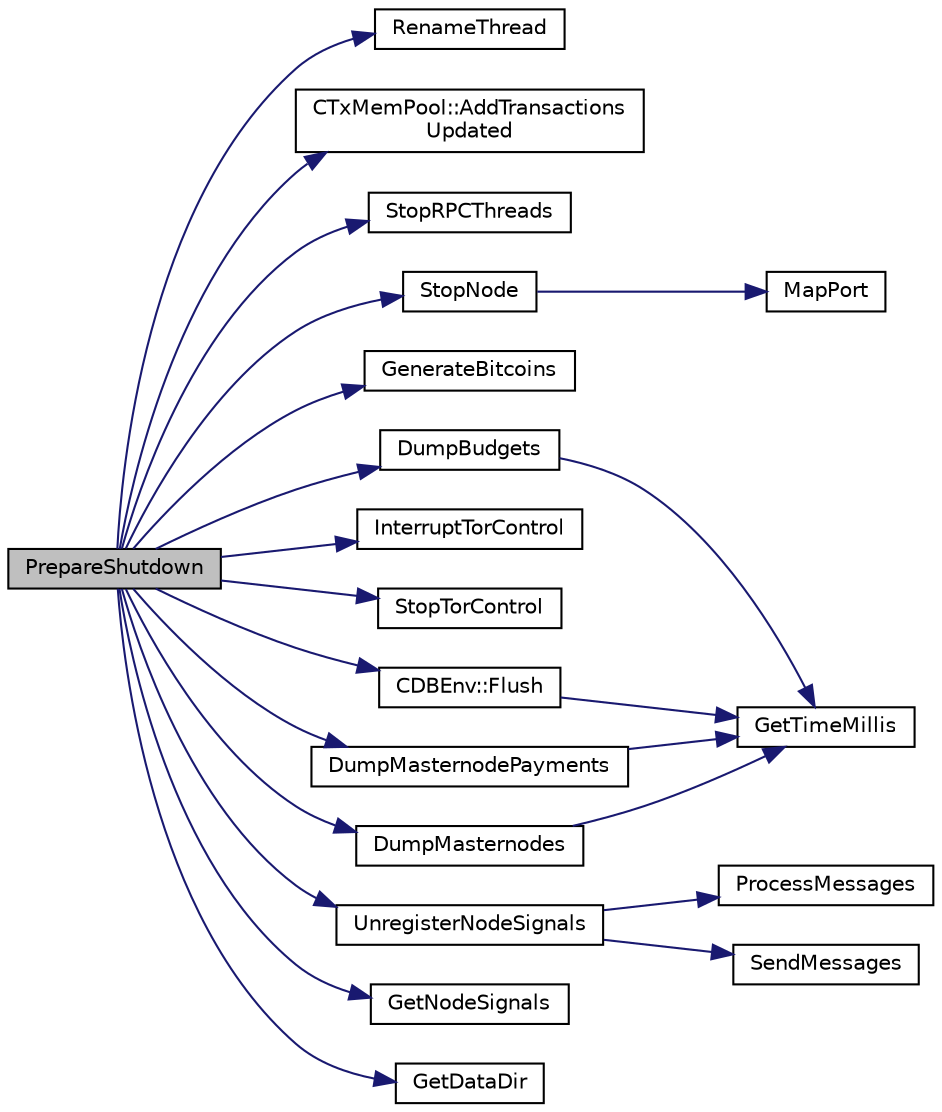 digraph "PrepareShutdown"
{
  edge [fontname="Helvetica",fontsize="10",labelfontname="Helvetica",labelfontsize="10"];
  node [fontname="Helvetica",fontsize="10",shape=record];
  rankdir="LR";
  Node20 [label="PrepareShutdown",height=0.2,width=0.4,color="black", fillcolor="grey75", style="filled", fontcolor="black"];
  Node20 -> Node21 [color="midnightblue",fontsize="10",style="solid",fontname="Helvetica"];
  Node21 [label="RenameThread",height=0.2,width=0.4,color="black", fillcolor="white", style="filled",URL="$util_8cpp.html#a85fc1244e0bd3c91ee7a1c05ed10ebbb"];
  Node20 -> Node22 [color="midnightblue",fontsize="10",style="solid",fontname="Helvetica"];
  Node22 [label="CTxMemPool::AddTransactions\lUpdated",height=0.2,width=0.4,color="black", fillcolor="white", style="filled",URL="$class_c_tx_mem_pool.html#a3039b67e5eebaa3ff830261c192816f2"];
  Node20 -> Node23 [color="midnightblue",fontsize="10",style="solid",fontname="Helvetica"];
  Node23 [label="StopRPCThreads",height=0.2,width=0.4,color="black", fillcolor="white", style="filled",URL="$rpcserver_8cpp.html#af5be6ec7b71359ed4111f1a5ed93b893",tooltip="Stop RPC threads. "];
  Node20 -> Node24 [color="midnightblue",fontsize="10",style="solid",fontname="Helvetica"];
  Node24 [label="CDBEnv::Flush",height=0.2,width=0.4,color="black", fillcolor="white", style="filled",URL="$class_c_d_b_env.html#a09c5850b88919553a8db416ce288ff1a"];
  Node24 -> Node25 [color="midnightblue",fontsize="10",style="solid",fontname="Helvetica"];
  Node25 [label="GetTimeMillis",height=0.2,width=0.4,color="black", fillcolor="white", style="filled",URL="$utiltime_8cpp.html#a139d0fe6387b9e230a9b8bb12d9b43b9"];
  Node20 -> Node26 [color="midnightblue",fontsize="10",style="solid",fontname="Helvetica"];
  Node26 [label="GenerateBitcoins",height=0.2,width=0.4,color="black", fillcolor="white", style="filled",URL="$miner_8h.html#a68f26f8b17696398b2768e8c358d3a0e",tooltip="Run the miner threads. "];
  Node20 -> Node27 [color="midnightblue",fontsize="10",style="solid",fontname="Helvetica"];
  Node27 [label="StopNode",height=0.2,width=0.4,color="black", fillcolor="white", style="filled",URL="$net_8cpp.html#ac9110488f45c160d58f3c7ab7197bcea"];
  Node27 -> Node28 [color="midnightblue",fontsize="10",style="solid",fontname="Helvetica"];
  Node28 [label="MapPort",height=0.2,width=0.4,color="black", fillcolor="white", style="filled",URL="$net_8cpp.html#a93e4e6fbe288b6e882e697918695f88e"];
  Node20 -> Node29 [color="midnightblue",fontsize="10",style="solid",fontname="Helvetica"];
  Node29 [label="InterruptTorControl",height=0.2,width=0.4,color="black", fillcolor="white", style="filled",URL="$torcontrol_8cpp.html#aa3f2e0ce7300bbbedc6da69566e426e6"];
  Node20 -> Node30 [color="midnightblue",fontsize="10",style="solid",fontname="Helvetica"];
  Node30 [label="StopTorControl",height=0.2,width=0.4,color="black", fillcolor="white", style="filled",URL="$torcontrol_8cpp.html#af056d7647453338e57eca61f23aebb14"];
  Node20 -> Node31 [color="midnightblue",fontsize="10",style="solid",fontname="Helvetica"];
  Node31 [label="DumpMasternodes",height=0.2,width=0.4,color="black", fillcolor="white", style="filled",URL="$masternodeman_8cpp.html#af82c3cd6928301020e80458410608fa1"];
  Node31 -> Node25 [color="midnightblue",fontsize="10",style="solid",fontname="Helvetica"];
  Node20 -> Node32 [color="midnightblue",fontsize="10",style="solid",fontname="Helvetica"];
  Node32 [label="DumpBudgets",height=0.2,width=0.4,color="black", fillcolor="white", style="filled",URL="$masternode-budget_8cpp.html#a277f8d83f6cfcfbe4ee3f622d38f8790"];
  Node32 -> Node25 [color="midnightblue",fontsize="10",style="solid",fontname="Helvetica"];
  Node20 -> Node33 [color="midnightblue",fontsize="10",style="solid",fontname="Helvetica"];
  Node33 [label="DumpMasternodePayments",height=0.2,width=0.4,color="black", fillcolor="white", style="filled",URL="$masternode-payments_8cpp.html#a96a9e9887c483e301d8468f0f1642fe7"];
  Node33 -> Node25 [color="midnightblue",fontsize="10",style="solid",fontname="Helvetica"];
  Node20 -> Node34 [color="midnightblue",fontsize="10",style="solid",fontname="Helvetica"];
  Node34 [label="UnregisterNodeSignals",height=0.2,width=0.4,color="black", fillcolor="white", style="filled",URL="$main_8cpp.html#a3ef0cc6e9d9d6435ee2a5569244d6ebd",tooltip="Unregister a network node. "];
  Node34 -> Node35 [color="midnightblue",fontsize="10",style="solid",fontname="Helvetica"];
  Node35 [label="ProcessMessages",height=0.2,width=0.4,color="black", fillcolor="white", style="filled",URL="$main_8cpp.html#a196f9318f02448b85b28d612698934fd",tooltip="Process protocol messages received from a given node. "];
  Node34 -> Node36 [color="midnightblue",fontsize="10",style="solid",fontname="Helvetica"];
  Node36 [label="SendMessages",height=0.2,width=0.4,color="black", fillcolor="white", style="filled",URL="$main_8cpp.html#a711a5bdb30c9c9bbdc83011b1cbbe2f3",tooltip="Send queued protocol messages to be sent to a give node. "];
  Node20 -> Node37 [color="midnightblue",fontsize="10",style="solid",fontname="Helvetica"];
  Node37 [label="GetNodeSignals",height=0.2,width=0.4,color="black", fillcolor="white", style="filled",URL="$net_8cpp.html#a475f2fc7d8f5cd7511db253cae8fe28a"];
  Node20 -> Node38 [color="midnightblue",fontsize="10",style="solid",fontname="Helvetica"];
  Node38 [label="GetDataDir",height=0.2,width=0.4,color="black", fillcolor="white", style="filled",URL="$util_8cpp.html#ab83866a054745d4b30a3948a1b44beba"];
}
